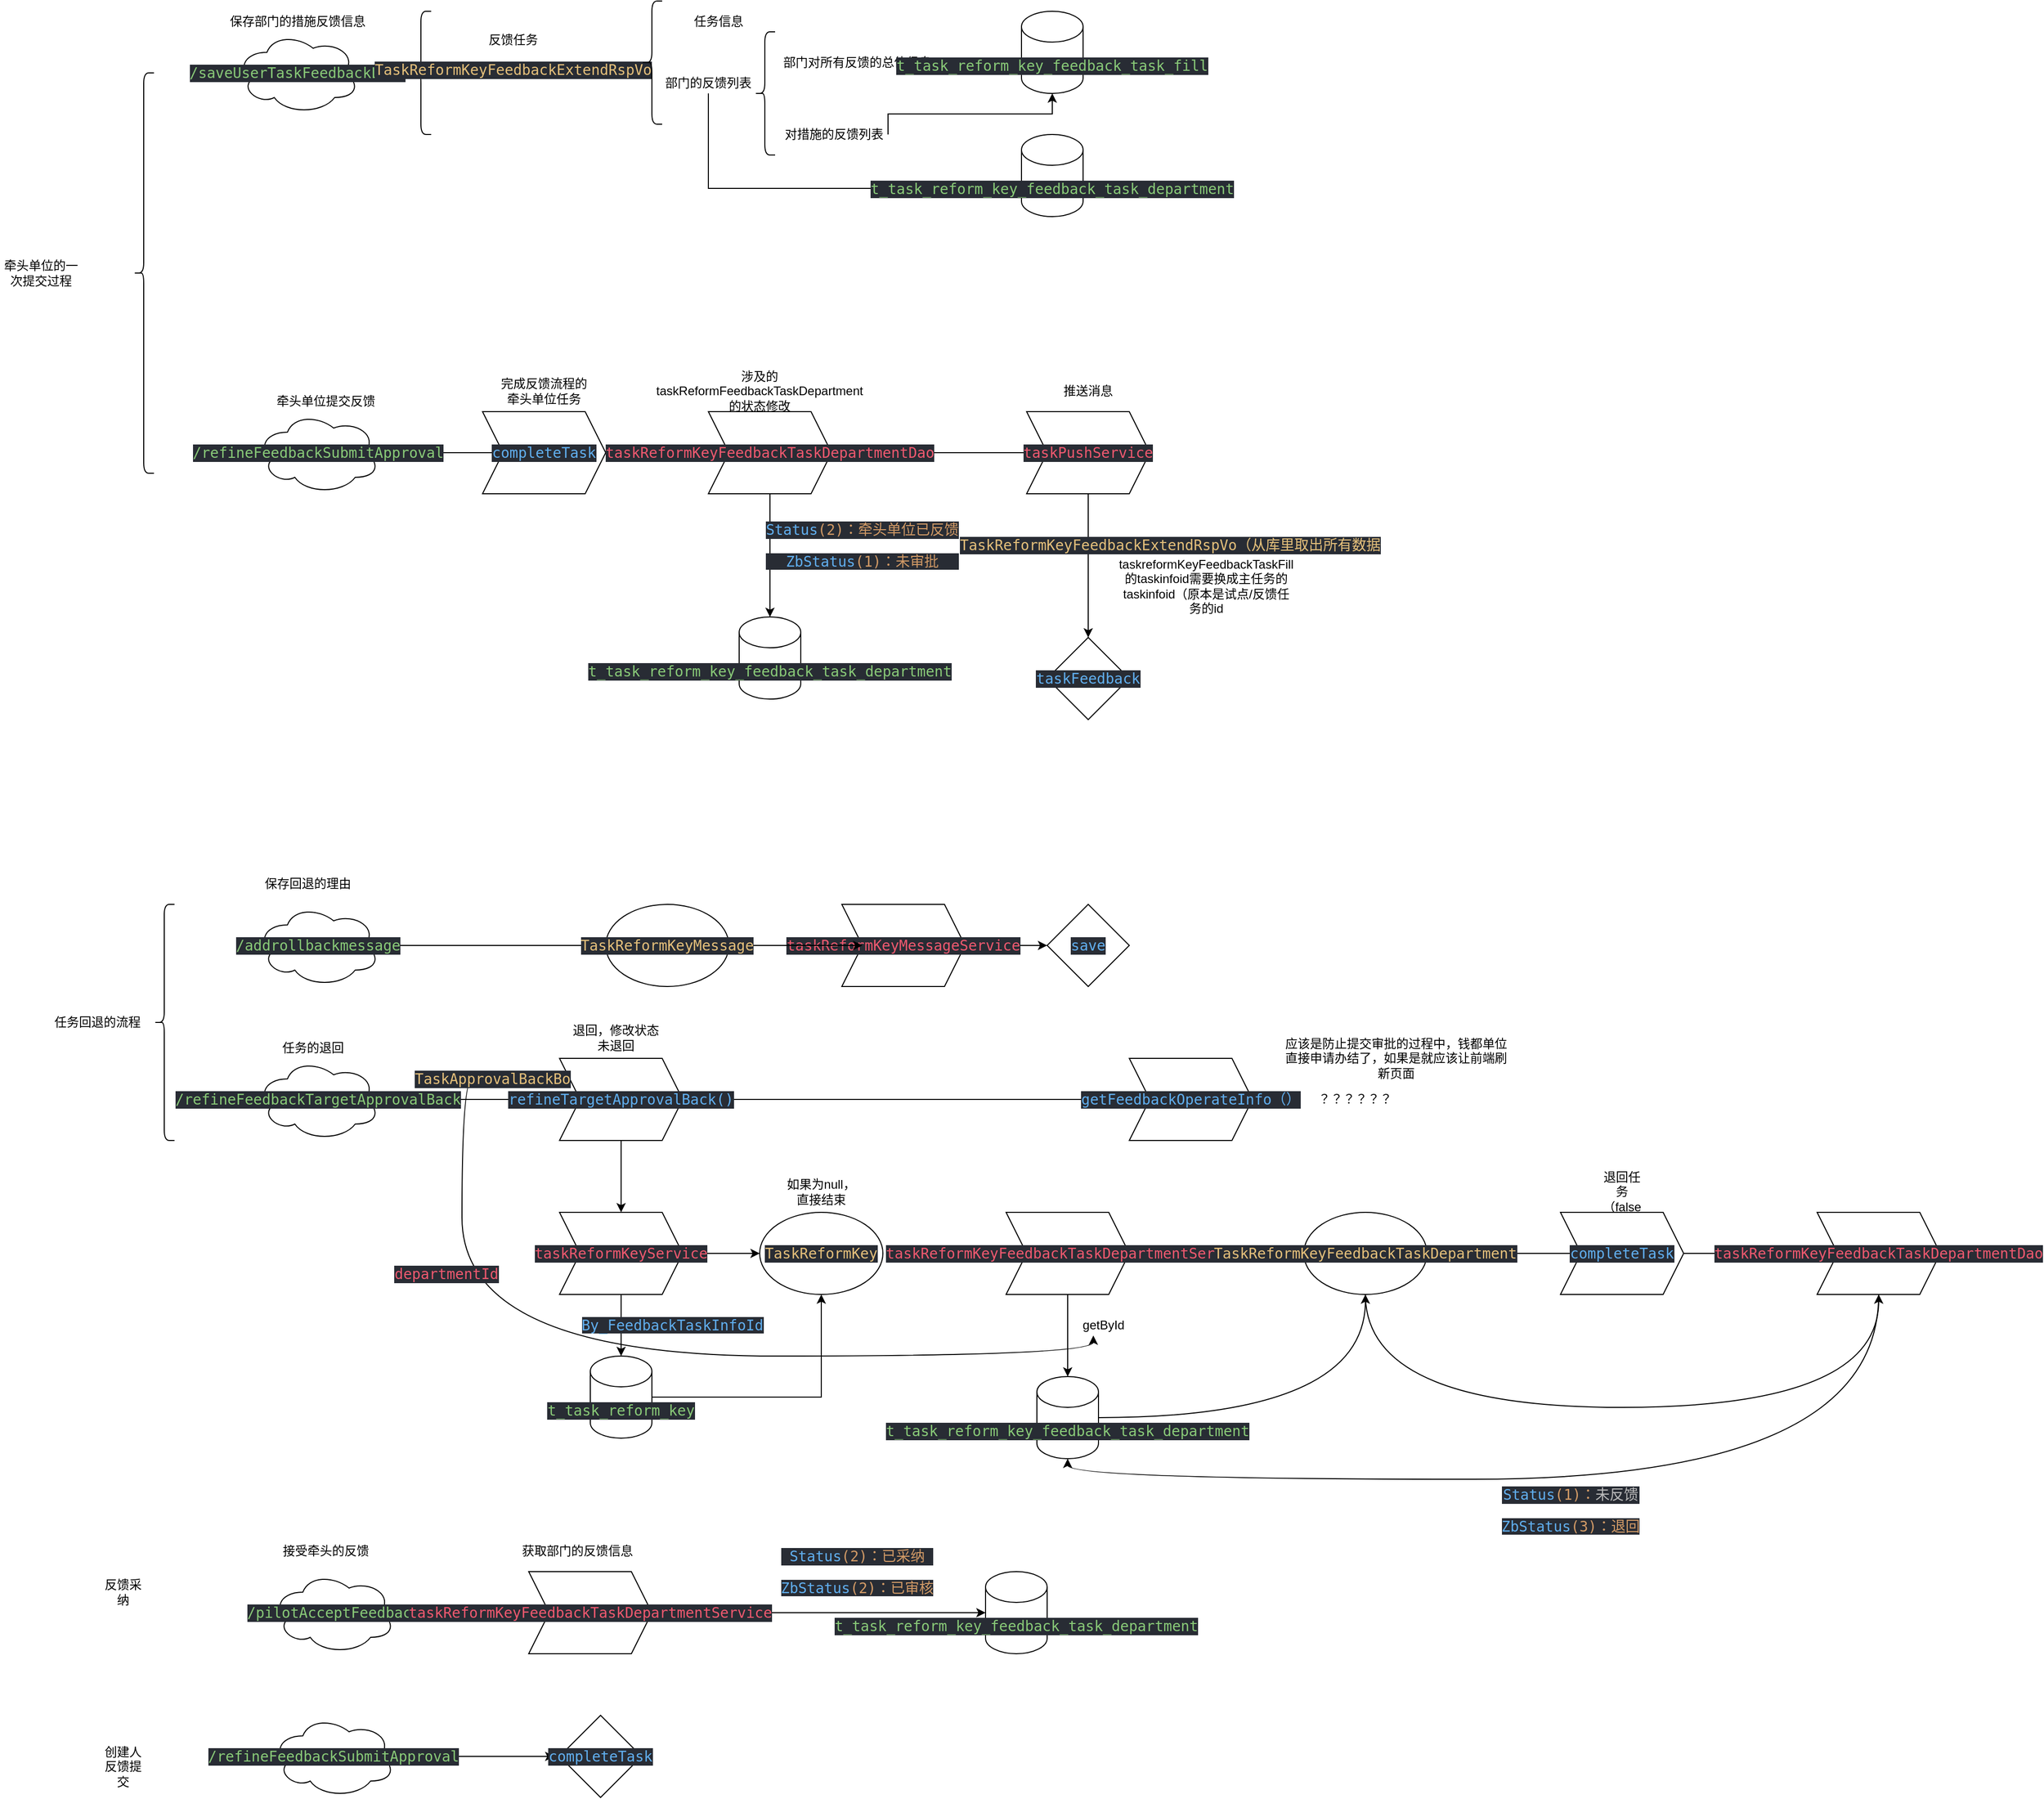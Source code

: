 <mxfile version="14.8.0" type="github">
  <diagram name="Page-1" id="2a216829-ef6e-dabb-86c1-c78162f3ba2b">
    <mxGraphModel dx="1662" dy="794" grid="1" gridSize="10" guides="1" tooltips="1" connect="1" arrows="1" fold="1" page="1" pageScale="1" pageWidth="850" pageHeight="1100" background="none" math="0" shadow="0">
      <root>
        <mxCell id="0" />
        <mxCell id="1" parent="0" />
        <mxCell id="TLTKrxweP8_kDLISeRTv-2" value="&lt;pre style=&quot;background-color: #282c34 ; color: #bbbbbb ; font-family: &amp;#34;jetbrains mono&amp;#34; , monospace ; font-size: 10.5pt&quot;&gt;&lt;span style=&quot;color: #89ca78&quot;&gt;/saveUserTaskFeedbackList&lt;/span&gt;&lt;/pre&gt;" style="ellipse;shape=cloud;whiteSpace=wrap;html=1;" parent="1" vertex="1">
          <mxGeometry x="240" y="50" width="120" height="80" as="geometry" />
        </mxCell>
        <mxCell id="TLTKrxweP8_kDLISeRTv-3" value="保存部门的措施反馈信息" style="text;html=1;strokeColor=none;fillColor=none;align=center;verticalAlign=middle;whiteSpace=wrap;rounded=0;" parent="1" vertex="1">
          <mxGeometry x="225" y="30" width="150" height="20" as="geometry" />
        </mxCell>
        <mxCell id="TLTKrxweP8_kDLISeRTv-4" style="edgeStyle=orthogonalEdgeStyle;rounded=0;orthogonalLoop=1;jettySize=auto;html=1;exitX=0.5;exitY=1;exitDx=0;exitDy=0;" parent="1" source="TLTKrxweP8_kDLISeRTv-3" target="TLTKrxweP8_kDLISeRTv-3" edge="1">
          <mxGeometry relative="1" as="geometry" />
        </mxCell>
        <mxCell id="TLTKrxweP8_kDLISeRTv-48" style="edgeStyle=orthogonalEdgeStyle;rounded=0;orthogonalLoop=1;jettySize=auto;html=1;entryX=0;entryY=0.5;entryDx=0;entryDy=0;" parent="1" source="TLTKrxweP8_kDLISeRTv-6" target="TLTKrxweP8_kDLISeRTv-47" edge="1">
          <mxGeometry relative="1" as="geometry" />
        </mxCell>
        <mxCell id="TLTKrxweP8_kDLISeRTv-6" value="&lt;pre style=&quot;background-color: #282c34 ; color: #bbbbbb ; font-family: &amp;#34;jetbrains mono&amp;#34; , monospace ; font-size: 10.5pt&quot;&gt;&lt;pre style=&quot;font-family: &amp;#34;jetbrains mono&amp;#34; , monospace ; font-size: 10.5pt&quot;&gt;&lt;span style=&quot;color: #89ca78&quot;&gt;/refineFeedbackSubmitApproval&lt;/span&gt;&lt;/pre&gt;&lt;/pre&gt;" style="ellipse;shape=cloud;whiteSpace=wrap;html=1;" parent="1" vertex="1">
          <mxGeometry x="260" y="420" width="120" height="80" as="geometry" />
        </mxCell>
        <mxCell id="TLTKrxweP8_kDLISeRTv-7" value="" style="shape=curlyBracket;whiteSpace=wrap;html=1;rounded=1;" parent="1" vertex="1">
          <mxGeometry x="410" y="30" width="20" height="120" as="geometry" />
        </mxCell>
        <mxCell id="TLTKrxweP8_kDLISeRTv-8" value="反馈任务&lt;br&gt;&lt;pre style=&quot;background-color: #282c34 ; color: #bbbbbb ; font-family: &amp;#34;jetbrains mono&amp;#34; , monospace ; font-size: 10.5pt&quot;&gt;&lt;span style=&quot;color: #e5c07b&quot;&gt;TaskReformKeyFeedbackExtendRspVo&lt;/span&gt;&lt;/pre&gt;" style="text;html=1;strokeColor=none;fillColor=none;align=center;verticalAlign=middle;whiteSpace=wrap;rounded=0;" parent="1" vertex="1">
          <mxGeometry x="470" y="70" width="80" height="20" as="geometry" />
        </mxCell>
        <mxCell id="TLTKrxweP8_kDLISeRTv-9" value="" style="shape=curlyBracket;whiteSpace=wrap;html=1;rounded=1;" parent="1" vertex="1">
          <mxGeometry x="635" y="20" width="20" height="120" as="geometry" />
        </mxCell>
        <mxCell id="TLTKrxweP8_kDLISeRTv-10" value="任务信息" style="text;html=1;strokeColor=none;fillColor=none;align=center;verticalAlign=middle;whiteSpace=wrap;rounded=0;" parent="1" vertex="1">
          <mxGeometry x="675" y="30" width="70" height="20" as="geometry" />
        </mxCell>
        <mxCell id="TLTKrxweP8_kDLISeRTv-44" style="edgeStyle=orthogonalEdgeStyle;rounded=0;orthogonalLoop=1;jettySize=auto;html=1;entryX=0;entryY=0;entryDx=0;entryDy=52.5;entryPerimeter=0;" parent="1" source="TLTKrxweP8_kDLISeRTv-11" target="TLTKrxweP8_kDLISeRTv-41" edge="1">
          <mxGeometry relative="1" as="geometry">
            <Array as="points">
              <mxPoint x="700" y="202" />
            </Array>
          </mxGeometry>
        </mxCell>
        <mxCell id="TLTKrxweP8_kDLISeRTv-11" value="部门的反馈列表" style="text;html=1;strokeColor=none;fillColor=none;align=center;verticalAlign=middle;whiteSpace=wrap;rounded=0;" parent="1" vertex="1">
          <mxGeometry x="655" y="90" width="90" height="20" as="geometry" />
        </mxCell>
        <mxCell id="TLTKrxweP8_kDLISeRTv-12" value="" style="shape=curlyBracket;whiteSpace=wrap;html=1;rounded=1;" parent="1" vertex="1">
          <mxGeometry x="745" y="50" width="20" height="120" as="geometry" />
        </mxCell>
        <mxCell id="TLTKrxweP8_kDLISeRTv-13" value="部门对所有反馈的总体信息" style="text;html=1;strokeColor=none;fillColor=none;align=center;verticalAlign=middle;whiteSpace=wrap;rounded=0;" parent="1" vertex="1">
          <mxGeometry x="755" y="70" width="180" height="20" as="geometry" />
        </mxCell>
        <mxCell id="TLTKrxweP8_kDLISeRTv-43" style="edgeStyle=orthogonalEdgeStyle;rounded=0;orthogonalLoop=1;jettySize=auto;html=1;entryX=0.5;entryY=1;entryDx=0;entryDy=0;entryPerimeter=0;exitX=1;exitY=0.5;exitDx=0;exitDy=0;" parent="1" source="TLTKrxweP8_kDLISeRTv-14" target="TLTKrxweP8_kDLISeRTv-42" edge="1">
          <mxGeometry relative="1" as="geometry">
            <Array as="points">
              <mxPoint x="875" y="130" />
              <mxPoint x="1035" y="130" />
            </Array>
          </mxGeometry>
        </mxCell>
        <mxCell id="TLTKrxweP8_kDLISeRTv-14" value="对措施的反馈列表" style="text;html=1;strokeColor=none;fillColor=none;align=center;verticalAlign=middle;whiteSpace=wrap;rounded=0;" parent="1" vertex="1">
          <mxGeometry x="770" y="140" width="105" height="20" as="geometry" />
        </mxCell>
        <mxCell id="TLTKrxweP8_kDLISeRTv-41" value="&lt;pre style=&quot;background-color: #282c34 ; color: #bbbbbb ; font-family: &amp;#34;jetbrains mono&amp;#34; , monospace ; font-size: 10.5pt&quot;&gt;&lt;span style=&quot;color: #89ca78&quot;&gt;t_task_reform_key_feedback_task_department&lt;/span&gt;&lt;/pre&gt;" style="shape=cylinder3;whiteSpace=wrap;html=1;boundedLbl=1;backgroundOutline=1;size=15;" parent="1" vertex="1">
          <mxGeometry x="1005" y="150" width="60" height="80" as="geometry" />
        </mxCell>
        <mxCell id="TLTKrxweP8_kDLISeRTv-42" value="&lt;pre style=&quot;background-color: #282c34 ; color: #bbbbbb ; font-family: &amp;#34;jetbrains mono&amp;#34; , monospace ; font-size: 10.5pt&quot;&gt;&lt;span style=&quot;color: #89ca78&quot;&gt;t_task_reform_key_feedback_task_fill&lt;/span&gt;&lt;/pre&gt;" style="shape=cylinder3;whiteSpace=wrap;html=1;boundedLbl=1;backgroundOutline=1;size=15;" parent="1" vertex="1">
          <mxGeometry x="1005" y="30" width="60" height="80" as="geometry" />
        </mxCell>
        <mxCell id="TLTKrxweP8_kDLISeRTv-45" value="牵头单位提交反馈" style="text;html=1;strokeColor=none;fillColor=none;align=center;verticalAlign=middle;whiteSpace=wrap;rounded=0;" parent="1" vertex="1">
          <mxGeometry x="260" y="400" width="135" height="20" as="geometry" />
        </mxCell>
        <mxCell id="TLTKrxweP8_kDLISeRTv-51" style="edgeStyle=orthogonalEdgeStyle;rounded=0;orthogonalLoop=1;jettySize=auto;html=1;entryX=0;entryY=0.5;entryDx=0;entryDy=0;" parent="1" source="TLTKrxweP8_kDLISeRTv-47" target="TLTKrxweP8_kDLISeRTv-50" edge="1">
          <mxGeometry relative="1" as="geometry" />
        </mxCell>
        <mxCell id="TLTKrxweP8_kDLISeRTv-47" value="&lt;pre style=&quot;background-color: #282c34 ; color: #bbbbbb ; font-family: &amp;#34;jetbrains mono&amp;#34; , monospace ; font-size: 10.5pt&quot;&gt;&lt;span style=&quot;color: #61afef&quot;&gt;completeTask&lt;/span&gt;&lt;/pre&gt;" style="shape=step;perimeter=stepPerimeter;whiteSpace=wrap;html=1;fixedSize=1;" parent="1" vertex="1">
          <mxGeometry x="480" y="420" width="120" height="80" as="geometry" />
        </mxCell>
        <mxCell id="TLTKrxweP8_kDLISeRTv-49" value="完成反馈流程的牵头单位任务" style="text;html=1;strokeColor=none;fillColor=none;align=center;verticalAlign=middle;whiteSpace=wrap;rounded=0;" parent="1" vertex="1">
          <mxGeometry x="495" y="390" width="90" height="20" as="geometry" />
        </mxCell>
        <mxCell id="TLTKrxweP8_kDLISeRTv-53" style="edgeStyle=orthogonalEdgeStyle;rounded=0;orthogonalLoop=1;jettySize=auto;html=1;" parent="1" source="TLTKrxweP8_kDLISeRTv-50" edge="1">
          <mxGeometry relative="1" as="geometry">
            <mxPoint x="760" y="620" as="targetPoint" />
          </mxGeometry>
        </mxCell>
        <mxCell id="TLTKrxweP8_kDLISeRTv-57" style="edgeStyle=orthogonalEdgeStyle;rounded=0;orthogonalLoop=1;jettySize=auto;html=1;" parent="1" source="TLTKrxweP8_kDLISeRTv-50" target="TLTKrxweP8_kDLISeRTv-56" edge="1">
          <mxGeometry relative="1" as="geometry" />
        </mxCell>
        <mxCell id="TLTKrxweP8_kDLISeRTv-50" value="&lt;pre style=&quot;background-color: #282c34 ; color: #bbbbbb ; font-family: &amp;#34;jetbrains mono&amp;#34; , monospace ; font-size: 10.5pt&quot;&gt;&lt;span style=&quot;color: #ef596f&quot;&gt;taskReformKeyFeedbackTaskDepartmentDao&lt;/span&gt;&lt;/pre&gt;" style="shape=step;perimeter=stepPerimeter;whiteSpace=wrap;html=1;fixedSize=1;" parent="1" vertex="1">
          <mxGeometry x="700" y="420" width="120" height="80" as="geometry" />
        </mxCell>
        <mxCell id="TLTKrxweP8_kDLISeRTv-52" value="涉及的taskReformFeedbackTaskDepartment的状态修改" style="text;html=1;strokeColor=none;fillColor=none;align=center;verticalAlign=middle;whiteSpace=wrap;rounded=0;" parent="1" vertex="1">
          <mxGeometry x="730" y="390" width="40" height="20" as="geometry" />
        </mxCell>
        <mxCell id="TLTKrxweP8_kDLISeRTv-55" value="&lt;pre style=&quot;background-color: #282c34 ; color: #bbbbbb ; font-family: &amp;#34;jetbrains mono&amp;#34; , monospace ; font-size: 10.5pt&quot;&gt;&lt;span style=&quot;color: #61afef&quot;&gt;Status&lt;/span&gt;&lt;span style=&quot;color: #d19a66&quot;&gt;(2)：牵头单位已反馈&lt;/span&gt;&lt;/pre&gt;&lt;pre style=&quot;background-color: #282c34 ; color: #bbbbbb ; font-family: &amp;#34;jetbrains mono&amp;#34; , monospace ; font-size: 10.5pt&quot;&gt;&lt;pre style=&quot;font-family: &amp;#34;jetbrains mono&amp;#34; , monospace ; font-size: 10.5pt&quot;&gt;&lt;span style=&quot;color: #61afef&quot;&gt;ZbStatus&lt;/span&gt;&lt;span style=&quot;color: #d19a66&quot;&gt;(1)：未审批&lt;/span&gt;&lt;/pre&gt;&lt;/pre&gt;" style="text;html=1;strokeColor=none;fillColor=none;align=center;verticalAlign=middle;whiteSpace=wrap;rounded=0;" parent="1" vertex="1">
          <mxGeometry x="830" y="540" width="40" height="20" as="geometry" />
        </mxCell>
        <mxCell id="TLTKrxweP8_kDLISeRTv-58" style="edgeStyle=orthogonalEdgeStyle;rounded=0;orthogonalLoop=1;jettySize=auto;html=1;" parent="1" source="TLTKrxweP8_kDLISeRTv-56" edge="1">
          <mxGeometry relative="1" as="geometry">
            <mxPoint x="1070" y="640" as="targetPoint" />
          </mxGeometry>
        </mxCell>
        <mxCell id="TLTKrxweP8_kDLISeRTv-56" value="&lt;pre style=&quot;background-color: #282c34 ; color: #bbbbbb ; font-family: &amp;#34;jetbrains mono&amp;#34; , monospace ; font-size: 10.5pt&quot;&gt;&lt;span style=&quot;color: #ef596f&quot;&gt;taskPushService&lt;/span&gt;&lt;/pre&gt;" style="shape=step;perimeter=stepPerimeter;whiteSpace=wrap;html=1;fixedSize=1;" parent="1" vertex="1">
          <mxGeometry x="1010" y="420" width="120" height="80" as="geometry" />
        </mxCell>
        <mxCell id="TLTKrxweP8_kDLISeRTv-59" value="&lt;pre style=&quot;background-color: #282c34 ; color: #bbbbbb ; font-family: &amp;#34;jetbrains mono&amp;#34; , monospace ; font-size: 10.5pt&quot;&gt;&lt;span style=&quot;color: #89ca78&quot;&gt;t_task_reform_key_feedback_task_department&lt;/span&gt;&lt;/pre&gt;" style="shape=cylinder3;whiteSpace=wrap;html=1;boundedLbl=1;backgroundOutline=1;size=15;" parent="1" vertex="1">
          <mxGeometry x="730" y="620" width="60" height="80" as="geometry" />
        </mxCell>
        <mxCell id="TLTKrxweP8_kDLISeRTv-60" value="推送消息" style="text;html=1;strokeColor=none;fillColor=none;align=center;verticalAlign=middle;whiteSpace=wrap;rounded=0;" parent="1" vertex="1">
          <mxGeometry x="1035" y="390" width="70" height="20" as="geometry" />
        </mxCell>
        <mxCell id="TLTKrxweP8_kDLISeRTv-61" value="&lt;pre style=&quot;background-color: rgb(40 , 44 , 52) ; color: rgb(187 , 187 , 187) ; font-family: &amp;#34;jetbrains mono&amp;#34; , monospace ; font-size: 10.5pt&quot;&gt;&lt;span style=&quot;color: rgb(229 , 192 , 123)&quot;&gt;TaskReformKeyFeedbackExtendRspVo（从库里取出所有数据&lt;/span&gt;&lt;/pre&gt;" style="text;html=1;strokeColor=none;fillColor=none;align=center;verticalAlign=middle;whiteSpace=wrap;rounded=0;" parent="1" vertex="1">
          <mxGeometry x="1130" y="540" width="40" height="20" as="geometry" />
        </mxCell>
        <mxCell id="TLTKrxweP8_kDLISeRTv-65" value="taskreformKeyFeedbackTaskFill的taskinfoid需要换成主任务的taskinfoid（原本是试点/反馈任务的id" style="text;html=1;strokeColor=none;fillColor=none;align=center;verticalAlign=middle;whiteSpace=wrap;rounded=0;" parent="1" vertex="1">
          <mxGeometry x="1100" y="580" width="170" height="20" as="geometry" />
        </mxCell>
        <mxCell id="TLTKrxweP8_kDLISeRTv-66" value="&lt;pre style=&quot;background-color: #282c34 ; color: #bbbbbb ; font-family: &amp;#34;jetbrains mono&amp;#34; , monospace ; font-size: 10.5pt&quot;&gt;&lt;span style=&quot;color: #61afef&quot;&gt;taskFeedback&lt;/span&gt;&lt;/pre&gt;" style="rhombus;whiteSpace=wrap;html=1;" parent="1" vertex="1">
          <mxGeometry x="1030" y="640" width="80" height="80" as="geometry" />
        </mxCell>
        <mxCell id="TLTKrxweP8_kDLISeRTv-67" value="" style="shape=curlyBracket;whiteSpace=wrap;html=1;rounded=1;" parent="1" vertex="1">
          <mxGeometry x="140" y="90" width="20" height="390" as="geometry" />
        </mxCell>
        <mxCell id="TLTKrxweP8_kDLISeRTv-68" value="牵头单位的一次提交过程" style="text;html=1;strokeColor=none;fillColor=none;align=center;verticalAlign=middle;whiteSpace=wrap;rounded=0;" parent="1" vertex="1">
          <mxGeometry x="10" y="275" width="80" height="20" as="geometry" />
        </mxCell>
        <mxCell id="TLTKrxweP8_kDLISeRTv-73" style="edgeStyle=orthogonalEdgeStyle;rounded=0;orthogonalLoop=1;jettySize=auto;html=1;" parent="1" source="TLTKrxweP8_kDLISeRTv-69" edge="1">
          <mxGeometry relative="1" as="geometry">
            <mxPoint x="600" y="940" as="targetPoint" />
          </mxGeometry>
        </mxCell>
        <mxCell id="TLTKrxweP8_kDLISeRTv-69" value="&lt;pre style=&quot;background-color: #282c34 ; color: #bbbbbb ; font-family: &amp;#34;jetbrains mono&amp;#34; , monospace ; font-size: 10.5pt&quot;&gt;&lt;span style=&quot;color: #89ca78&quot;&gt;/addrollbackmessage&lt;/span&gt;&lt;/pre&gt;" style="ellipse;shape=cloud;whiteSpace=wrap;html=1;" parent="1" vertex="1">
          <mxGeometry x="260" y="900" width="120" height="80" as="geometry" />
        </mxCell>
        <mxCell id="TLTKrxweP8_kDLISeRTv-70" value="保存回退的理由" style="text;html=1;strokeColor=none;fillColor=none;align=center;verticalAlign=middle;whiteSpace=wrap;rounded=0;" parent="1" vertex="1">
          <mxGeometry x="260" y="870" width="100" height="20" as="geometry" />
        </mxCell>
        <mxCell id="TLTKrxweP8_kDLISeRTv-78" style="edgeStyle=orthogonalEdgeStyle;rounded=0;orthogonalLoop=1;jettySize=auto;html=1;entryX=0;entryY=0.5;entryDx=0;entryDy=0;" parent="1" source="TLTKrxweP8_kDLISeRTv-72" target="TLTKrxweP8_kDLISeRTv-77" edge="1">
          <mxGeometry relative="1" as="geometry" />
        </mxCell>
        <mxCell id="TLTKrxweP8_kDLISeRTv-72" value="&lt;pre style=&quot;background-color: #282c34 ; color: #bbbbbb ; font-family: &amp;#34;jetbrains mono&amp;#34; , monospace ; font-size: 10.5pt&quot;&gt;&lt;span style=&quot;color: #ef596f&quot;&gt;taskReformKeyMessageService&lt;/span&gt;&lt;/pre&gt;" style="shape=step;perimeter=stepPerimeter;whiteSpace=wrap;html=1;fixedSize=1;" parent="1" vertex="1">
          <mxGeometry x="830" y="900" width="120" height="80" as="geometry" />
        </mxCell>
        <mxCell id="TLTKrxweP8_kDLISeRTv-75" style="edgeStyle=orthogonalEdgeStyle;rounded=0;orthogonalLoop=1;jettySize=auto;html=1;entryX=0;entryY=0.5;entryDx=0;entryDy=0;" parent="1" source="TLTKrxweP8_kDLISeRTv-74" target="TLTKrxweP8_kDLISeRTv-72" edge="1">
          <mxGeometry relative="1" as="geometry" />
        </mxCell>
        <mxCell id="TLTKrxweP8_kDLISeRTv-74" value="&lt;pre style=&quot;background-color: #282c34 ; color: #bbbbbb ; font-family: &amp;#34;jetbrains mono&amp;#34; , monospace ; font-size: 10.5pt&quot;&gt;&lt;span style=&quot;color: #e5c07b&quot;&gt;TaskReformKeyMessage&lt;/span&gt;&lt;/pre&gt;" style="ellipse;whiteSpace=wrap;html=1;" parent="1" vertex="1">
          <mxGeometry x="600" y="900" width="120" height="80" as="geometry" />
        </mxCell>
        <mxCell id="TLTKrxweP8_kDLISeRTv-77" value="&lt;pre style=&quot;background-color: #282c34 ; color: #bbbbbb ; font-family: &amp;#34;jetbrains mono&amp;#34; , monospace ; font-size: 10.5pt&quot;&gt;&lt;span style=&quot;color: #61afef&quot;&gt;save&lt;/span&gt;&lt;/pre&gt;" style="rhombus;whiteSpace=wrap;html=1;" parent="1" vertex="1">
          <mxGeometry x="1030" y="900" width="80" height="80" as="geometry" />
        </mxCell>
        <mxCell id="TLTKrxweP8_kDLISeRTv-81" style="edgeStyle=orthogonalEdgeStyle;rounded=0;orthogonalLoop=1;jettySize=auto;html=1;entryX=0;entryY=0.5;entryDx=0;entryDy=0;" parent="1" source="TLTKrxweP8_kDLISeRTv-79" target="TLTKrxweP8_kDLISeRTv-82" edge="1">
          <mxGeometry relative="1" as="geometry">
            <mxPoint x="550" y="1090" as="targetPoint" />
          </mxGeometry>
        </mxCell>
        <mxCell id="TLTKrxweP8_kDLISeRTv-79" value="&lt;pre style=&quot;background-color: #282c34 ; color: #bbbbbb ; font-family: &amp;#34;jetbrains mono&amp;#34; , monospace ; font-size: 10.5pt&quot;&gt;&lt;span style=&quot;color: #89ca78&quot;&gt;/refineFeedbackTargetApprovalBack&lt;/span&gt;&lt;/pre&gt;" style="ellipse;shape=cloud;whiteSpace=wrap;html=1;" parent="1" vertex="1">
          <mxGeometry x="260" y="1050" width="120" height="80" as="geometry" />
        </mxCell>
        <mxCell id="TLTKrxweP8_kDLISeRTv-80" value="任务的退回" style="text;html=1;strokeColor=none;fillColor=none;align=center;verticalAlign=middle;whiteSpace=wrap;rounded=0;" parent="1" vertex="1">
          <mxGeometry x="280" y="1030" width="70" height="20" as="geometry" />
        </mxCell>
        <mxCell id="TLTKrxweP8_kDLISeRTv-84" style="edgeStyle=orthogonalEdgeStyle;rounded=0;orthogonalLoop=1;jettySize=auto;html=1;entryX=0.5;entryY=0;entryDx=0;entryDy=0;" parent="1" source="TLTKrxweP8_kDLISeRTv-82" target="TLTKrxweP8_kDLISeRTv-85" edge="1">
          <mxGeometry relative="1" as="geometry">
            <mxPoint x="615" y="1190" as="targetPoint" />
          </mxGeometry>
        </mxCell>
        <mxCell id="TLTKrxweP8_kDLISeRTv-119" style="edgeStyle=orthogonalEdgeStyle;curved=1;rounded=0;orthogonalLoop=1;jettySize=auto;html=1;entryX=0;entryY=0.5;entryDx=0;entryDy=0;" parent="1" source="TLTKrxweP8_kDLISeRTv-82" target="TLTKrxweP8_kDLISeRTv-120" edge="1">
          <mxGeometry relative="1" as="geometry">
            <mxPoint x="1110" y="1090" as="targetPoint" />
          </mxGeometry>
        </mxCell>
        <mxCell id="TLTKrxweP8_kDLISeRTv-82" value="&lt;pre style=&quot;background-color: #282c34 ; color: #bbbbbb ; font-family: &amp;#34;jetbrains mono&amp;#34; , monospace ; font-size: 10.5pt&quot;&gt;&lt;span style=&quot;color: #61afef&quot;&gt;refineTargetApprovalBack()&lt;/span&gt;&lt;/pre&gt;" style="shape=step;perimeter=stepPerimeter;whiteSpace=wrap;html=1;fixedSize=1;" parent="1" vertex="1">
          <mxGeometry x="555" y="1050" width="120" height="80" as="geometry" />
        </mxCell>
        <mxCell id="TLTKrxweP8_kDLISeRTv-100" style="edgeStyle=orthogonalEdgeStyle;rounded=0;orthogonalLoop=1;jettySize=auto;html=1;entryX=0.25;entryY=1;entryDx=0;entryDy=0;curved=1;" parent="1" source="TLTKrxweP8_kDLISeRTv-83" target="TLTKrxweP8_kDLISeRTv-96" edge="1">
          <mxGeometry relative="1" as="geometry">
            <Array as="points">
              <mxPoint x="460" y="1070" />
              <mxPoint x="460" y="1340" />
              <mxPoint x="1075" y="1340" />
            </Array>
          </mxGeometry>
        </mxCell>
        <mxCell id="TLTKrxweP8_kDLISeRTv-83" value="&lt;pre style=&quot;background-color: #282c34 ; color: #bbbbbb ; font-family: &amp;#34;jetbrains mono&amp;#34; , monospace ; font-size: 10.5pt&quot;&gt;&lt;span style=&quot;color: #e5c07b&quot;&gt;TaskApprovalBackBo&lt;/span&gt;&lt;/pre&gt;" style="text;html=1;strokeColor=none;fillColor=none;align=center;verticalAlign=middle;whiteSpace=wrap;rounded=0;" parent="1" vertex="1">
          <mxGeometry x="470" y="1060" width="40" height="20" as="geometry" />
        </mxCell>
        <mxCell id="TLTKrxweP8_kDLISeRTv-87" style="edgeStyle=orthogonalEdgeStyle;rounded=0;orthogonalLoop=1;jettySize=auto;html=1;entryX=0.5;entryY=0;entryDx=0;entryDy=0;entryPerimeter=0;" parent="1" source="TLTKrxweP8_kDLISeRTv-85" target="TLTKrxweP8_kDLISeRTv-86" edge="1">
          <mxGeometry relative="1" as="geometry" />
        </mxCell>
        <mxCell id="TLTKrxweP8_kDLISeRTv-91" style="edgeStyle=orthogonalEdgeStyle;rounded=0;orthogonalLoop=1;jettySize=auto;html=1;entryX=0;entryY=0.5;entryDx=0;entryDy=0;" parent="1" source="TLTKrxweP8_kDLISeRTv-85" target="TLTKrxweP8_kDLISeRTv-90" edge="1">
          <mxGeometry relative="1" as="geometry" />
        </mxCell>
        <mxCell id="TLTKrxweP8_kDLISeRTv-85" value="&lt;pre style=&quot;background-color: #282c34 ; color: #bbbbbb ; font-family: &amp;#34;jetbrains mono&amp;#34; , monospace ; font-size: 10.5pt&quot;&gt;&lt;span style=&quot;color: #ef596f&quot;&gt;taskReformKeyService&lt;/span&gt;&lt;/pre&gt;" style="shape=step;perimeter=stepPerimeter;whiteSpace=wrap;html=1;fixedSize=1;" parent="1" vertex="1">
          <mxGeometry x="555" y="1200" width="120" height="80" as="geometry" />
        </mxCell>
        <mxCell id="TLTKrxweP8_kDLISeRTv-89" style="edgeStyle=orthogonalEdgeStyle;rounded=0;orthogonalLoop=1;jettySize=auto;html=1;entryX=0.5;entryY=1;entryDx=0;entryDy=0;" parent="1" source="TLTKrxweP8_kDLISeRTv-86" target="TLTKrxweP8_kDLISeRTv-90" edge="1">
          <mxGeometry relative="1" as="geometry">
            <mxPoint x="800" y="1270" as="targetPoint" />
          </mxGeometry>
        </mxCell>
        <mxCell id="TLTKrxweP8_kDLISeRTv-86" value="&lt;pre style=&quot;background-color: #282c34 ; color: #bbbbbb ; font-family: &amp;#34;jetbrains mono&amp;#34; , monospace ; font-size: 10.5pt&quot;&gt;&lt;span style=&quot;color: #89ca78&quot;&gt;t_task_reform_key&lt;/span&gt;&lt;/pre&gt;" style="shape=cylinder3;whiteSpace=wrap;html=1;boundedLbl=1;backgroundOutline=1;size=15;" parent="1" vertex="1">
          <mxGeometry x="585" y="1340" width="60" height="80" as="geometry" />
        </mxCell>
        <mxCell id="TLTKrxweP8_kDLISeRTv-88" value="&lt;span style=&quot;color: rgb(97 , 175 , 239) ; background-color: rgb(40 , 44 , 52) ; font-family: &amp;#34;jetbrains mono&amp;#34; , monospace ; font-size: 10.5pt&quot;&gt;By_FeedbackTaskInfoId&lt;/span&gt;" style="text;html=1;strokeColor=none;fillColor=none;align=center;verticalAlign=middle;whiteSpace=wrap;rounded=0;" parent="1" vertex="1">
          <mxGeometry x="645" y="1300" width="40" height="20" as="geometry" />
        </mxCell>
        <mxCell id="TLTKrxweP8_kDLISeRTv-90" value="&lt;pre style=&quot;background-color: #282c34 ; color: #bbbbbb ; font-family: &amp;#34;jetbrains mono&amp;#34; , monospace ; font-size: 10.5pt&quot;&gt;&lt;span style=&quot;color: #e5c07b&quot;&gt;TaskReformKey&lt;/span&gt;&lt;/pre&gt;" style="ellipse;whiteSpace=wrap;html=1;" parent="1" vertex="1">
          <mxGeometry x="750" y="1200" width="120" height="80" as="geometry" />
        </mxCell>
        <mxCell id="TLTKrxweP8_kDLISeRTv-93" value="如果为null，直接结束" style="text;html=1;strokeColor=none;fillColor=none;align=center;verticalAlign=middle;whiteSpace=wrap;rounded=0;" parent="1" vertex="1">
          <mxGeometry x="770" y="1170" width="80" height="20" as="geometry" />
        </mxCell>
        <mxCell id="TLTKrxweP8_kDLISeRTv-95" style="edgeStyle=orthogonalEdgeStyle;rounded=0;orthogonalLoop=1;jettySize=auto;html=1;entryX=0.5;entryY=0;entryDx=0;entryDy=0;entryPerimeter=0;" parent="1" source="TLTKrxweP8_kDLISeRTv-94" target="TLTKrxweP8_kDLISeRTv-97" edge="1">
          <mxGeometry relative="1" as="geometry">
            <mxPoint x="1050" y="1330" as="targetPoint" />
          </mxGeometry>
        </mxCell>
        <mxCell id="TLTKrxweP8_kDLISeRTv-94" value="&lt;pre style=&quot;background-color: #282c34 ; color: #bbbbbb ; font-family: &amp;#34;jetbrains mono&amp;#34; , monospace ; font-size: 10.5pt&quot;&gt;&lt;span style=&quot;color: #ef596f&quot;&gt;taskReformKeyFeedbackTaskDepartmentService&lt;/span&gt;&lt;/pre&gt;" style="shape=step;perimeter=stepPerimeter;whiteSpace=wrap;html=1;fixedSize=1;" parent="1" vertex="1">
          <mxGeometry x="990" y="1200" width="120" height="80" as="geometry" />
        </mxCell>
        <mxCell id="TLTKrxweP8_kDLISeRTv-96" value="getById" style="text;html=1;strokeColor=none;fillColor=none;align=center;verticalAlign=middle;whiteSpace=wrap;rounded=0;" parent="1" vertex="1">
          <mxGeometry x="1065" y="1300" width="40" height="20" as="geometry" />
        </mxCell>
        <mxCell id="TLTKrxweP8_kDLISeRTv-102" style="edgeStyle=orthogonalEdgeStyle;curved=1;rounded=0;orthogonalLoop=1;jettySize=auto;html=1;entryX=0.5;entryY=1;entryDx=0;entryDy=0;" parent="1" source="TLTKrxweP8_kDLISeRTv-97" target="TLTKrxweP8_kDLISeRTv-103" edge="1">
          <mxGeometry relative="1" as="geometry">
            <mxPoint x="1300" y="1240" as="targetPoint" />
          </mxGeometry>
        </mxCell>
        <mxCell id="TLTKrxweP8_kDLISeRTv-97" value="&lt;pre style=&quot;background-color: #282c34 ; color: #bbbbbb ; font-family: &amp;#34;jetbrains mono&amp;#34; , monospace ; font-size: 10.5pt&quot;&gt;&lt;span style=&quot;color: #89ca78&quot;&gt;t_task_reform_key_feedback_task_department&lt;/span&gt;&lt;/pre&gt;" style="shape=cylinder3;whiteSpace=wrap;html=1;boundedLbl=1;backgroundOutline=1;size=15;" parent="1" vertex="1">
          <mxGeometry x="1020" y="1360" width="60" height="80" as="geometry" />
        </mxCell>
        <mxCell id="TLTKrxweP8_kDLISeRTv-101" value="&lt;pre style=&quot;background-color: #282c34 ; color: #bbbbbb ; font-family: &amp;#34;jetbrains mono&amp;#34; , monospace ; font-size: 10.5pt&quot;&gt;&lt;span style=&quot;color: #ef596f&quot;&gt;departmentId&lt;/span&gt;&lt;/pre&gt;" style="text;html=1;strokeColor=none;fillColor=none;align=center;verticalAlign=middle;whiteSpace=wrap;rounded=0;" parent="1" vertex="1">
          <mxGeometry x="425" y="1250" width="40" height="20" as="geometry" />
        </mxCell>
        <mxCell id="TLTKrxweP8_kDLISeRTv-104" style="edgeStyle=orthogonalEdgeStyle;curved=1;rounded=0;orthogonalLoop=1;jettySize=auto;html=1;" parent="1" source="TLTKrxweP8_kDLISeRTv-103" target="TLTKrxweP8_kDLISeRTv-106" edge="1">
          <mxGeometry relative="1" as="geometry">
            <mxPoint x="1500" y="1240" as="targetPoint" />
          </mxGeometry>
        </mxCell>
        <mxCell id="TLTKrxweP8_kDLISeRTv-117" style="edgeStyle=orthogonalEdgeStyle;curved=1;rounded=0;orthogonalLoop=1;jettySize=auto;html=1;entryX=0.5;entryY=1;entryDx=0;entryDy=0;" parent="1" source="TLTKrxweP8_kDLISeRTv-103" target="TLTKrxweP8_kDLISeRTv-110" edge="1">
          <mxGeometry relative="1" as="geometry">
            <Array as="points">
              <mxPoint x="1340" y="1390" />
              <mxPoint x="1840" y="1390" />
            </Array>
          </mxGeometry>
        </mxCell>
        <mxCell id="TLTKrxweP8_kDLISeRTv-103" value="&lt;pre style=&quot;background-color: #282c34 ; color: #bbbbbb ; font-family: &amp;#34;jetbrains mono&amp;#34; , monospace ; font-size: 10.5pt&quot;&gt;&lt;span style=&quot;color: #e5c07b&quot;&gt;TaskReformKeyFeedbackTaskDepartment&lt;/span&gt;&lt;/pre&gt;" style="ellipse;whiteSpace=wrap;html=1;" parent="1" vertex="1">
          <mxGeometry x="1280" y="1200" width="120" height="80" as="geometry" />
        </mxCell>
        <mxCell id="TLTKrxweP8_kDLISeRTv-109" style="edgeStyle=orthogonalEdgeStyle;curved=1;rounded=0;orthogonalLoop=1;jettySize=auto;html=1;entryX=0;entryY=0.5;entryDx=0;entryDy=0;" parent="1" source="TLTKrxweP8_kDLISeRTv-106" target="TLTKrxweP8_kDLISeRTv-110" edge="1">
          <mxGeometry relative="1" as="geometry">
            <mxPoint x="1810" y="1240" as="targetPoint" />
          </mxGeometry>
        </mxCell>
        <mxCell id="TLTKrxweP8_kDLISeRTv-106" value="&lt;pre style=&quot;background-color: #282c34 ; color: #bbbbbb ; font-family: &amp;#34;jetbrains mono&amp;#34; , monospace ; font-size: 10.5pt&quot;&gt;&lt;span style=&quot;color: #61afef&quot;&gt;completeTask&lt;/span&gt;&lt;/pre&gt;" style="shape=step;perimeter=stepPerimeter;whiteSpace=wrap;html=1;fixedSize=1;" parent="1" vertex="1">
          <mxGeometry x="1530" y="1200" width="120" height="80" as="geometry" />
        </mxCell>
        <mxCell id="TLTKrxweP8_kDLISeRTv-108" value="退回任务（false" style="text;html=1;strokeColor=none;fillColor=none;align=center;verticalAlign=middle;whiteSpace=wrap;rounded=0;" parent="1" vertex="1">
          <mxGeometry x="1570" y="1170" width="40" height="20" as="geometry" />
        </mxCell>
        <mxCell id="TLTKrxweP8_kDLISeRTv-118" style="edgeStyle=orthogonalEdgeStyle;curved=1;rounded=0;orthogonalLoop=1;jettySize=auto;html=1;entryX=0.5;entryY=1;entryDx=0;entryDy=0;entryPerimeter=0;" parent="1" source="TLTKrxweP8_kDLISeRTv-110" target="TLTKrxweP8_kDLISeRTv-97" edge="1">
          <mxGeometry relative="1" as="geometry">
            <Array as="points">
              <mxPoint x="1840" y="1460" />
              <mxPoint x="1050" y="1460" />
            </Array>
          </mxGeometry>
        </mxCell>
        <mxCell id="TLTKrxweP8_kDLISeRTv-110" value="&lt;pre style=&quot;background-color: #282c34 ; color: #bbbbbb ; font-family: &amp;#34;jetbrains mono&amp;#34; , monospace ; font-size: 10.5pt&quot;&gt;&lt;span style=&quot;color: #ef596f&quot;&gt;taskReformKeyFeedbackTaskDepartmentDao&lt;/span&gt;&lt;/pre&gt;" style="shape=step;perimeter=stepPerimeter;whiteSpace=wrap;html=1;fixedSize=1;" parent="1" vertex="1">
          <mxGeometry x="1780" y="1200" width="120" height="80" as="geometry" />
        </mxCell>
        <mxCell id="TLTKrxweP8_kDLISeRTv-113" value="&lt;pre style=&quot;background-color: #282c34 ; color: #bbbbbb ; font-family: &amp;#34;jetbrains mono&amp;#34; , monospace ; font-size: 10.5pt&quot;&gt;&lt;span style=&quot;color: #61afef&quot;&gt;Status&lt;/span&gt;&lt;span style=&quot;color: #d19a66&quot;&gt;(1)：&lt;/span&gt;未反馈&lt;/pre&gt;&lt;pre style=&quot;background-color: #282c34 ; color: #bbbbbb ; font-family: &amp;#34;jetbrains mono&amp;#34; , monospace ; font-size: 10.5pt&quot;&gt;&lt;pre style=&quot;font-family: &amp;#34;jetbrains mono&amp;#34; , monospace ; font-size: 10.5pt&quot;&gt;&lt;span style=&quot;color: #61afef&quot;&gt;ZbStatus&lt;/span&gt;&lt;span style=&quot;color: #d19a66&quot;&gt;(3)：退回&lt;/span&gt;&lt;/pre&gt;&lt;/pre&gt;" style="text;html=1;strokeColor=none;fillColor=none;align=center;verticalAlign=middle;whiteSpace=wrap;rounded=0;" parent="1" vertex="1">
          <mxGeometry x="1520" y="1480" width="40" height="20" as="geometry" />
        </mxCell>
        <mxCell id="TLTKrxweP8_kDLISeRTv-120" value="&lt;pre style=&quot;background-color: #282c34 ; color: #bbbbbb ; font-family: &amp;#34;jetbrains mono&amp;#34; , monospace ; font-size: 10.5pt&quot;&gt;&lt;span style=&quot;color: #61afef&quot;&gt;getFeedbackOperateInfo（）&lt;/span&gt;&lt;/pre&gt;" style="shape=step;perimeter=stepPerimeter;whiteSpace=wrap;html=1;fixedSize=1;" parent="1" vertex="1">
          <mxGeometry x="1110" y="1050" width="120" height="80" as="geometry" />
        </mxCell>
        <mxCell id="TLTKrxweP8_kDLISeRTv-121" value="退回，修改状态未退回" style="text;html=1;strokeColor=none;fillColor=none;align=center;verticalAlign=middle;whiteSpace=wrap;rounded=0;" parent="1" vertex="1">
          <mxGeometry x="565" y="1020" width="90" height="20" as="geometry" />
        </mxCell>
        <mxCell id="TLTKrxweP8_kDLISeRTv-122" value="？？？？？？" style="text;html=1;strokeColor=none;fillColor=none;align=center;verticalAlign=middle;whiteSpace=wrap;rounded=0;" parent="1" vertex="1">
          <mxGeometry x="1310" y="1080" width="40" height="20" as="geometry" />
        </mxCell>
        <mxCell id="TLTKrxweP8_kDLISeRTv-123" value="应该是防止提交审批的过程中，钱都单位直接申请办结了，如果是就应该让前端刷新页面" style="text;html=1;strokeColor=none;fillColor=none;align=center;verticalAlign=middle;whiteSpace=wrap;rounded=0;" parent="1" vertex="1">
          <mxGeometry x="1260" y="1040" width="220" height="20" as="geometry" />
        </mxCell>
        <mxCell id="TLTKrxweP8_kDLISeRTv-124" value="" style="shape=curlyBracket;whiteSpace=wrap;html=1;rounded=1;size=0.5;" parent="1" vertex="1">
          <mxGeometry x="160" y="900" width="20" height="230" as="geometry" />
        </mxCell>
        <mxCell id="TLTKrxweP8_kDLISeRTv-125" value="任务回退的流程" style="text;html=1;strokeColor=none;fillColor=none;align=center;verticalAlign=middle;whiteSpace=wrap;rounded=0;" parent="1" vertex="1">
          <mxGeometry x="60" y="1005" width="90" height="20" as="geometry" />
        </mxCell>
        <mxCell id="TLTKrxweP8_kDLISeRTv-128" style="edgeStyle=orthogonalEdgeStyle;curved=1;rounded=0;orthogonalLoop=1;jettySize=auto;html=1;entryX=0;entryY=0.5;entryDx=0;entryDy=0;" parent="1" source="TLTKrxweP8_kDLISeRTv-126" target="TLTKrxweP8_kDLISeRTv-129" edge="1">
          <mxGeometry relative="1" as="geometry">
            <mxPoint x="510" y="1590" as="targetPoint" />
          </mxGeometry>
        </mxCell>
        <mxCell id="TLTKrxweP8_kDLISeRTv-126" value="&lt;pre style=&quot;background-color: #282c34 ; color: #bbbbbb ; font-family: &amp;#34;jetbrains mono&amp;#34; , monospace ; font-size: 10.5pt&quot;&gt;&lt;span style=&quot;color: #89ca78&quot;&gt;/pilotAcceptFeedback&lt;/span&gt;&lt;/pre&gt;" style="ellipse;shape=cloud;whiteSpace=wrap;html=1;" parent="1" vertex="1">
          <mxGeometry x="275" y="1550" width="120" height="80" as="geometry" />
        </mxCell>
        <mxCell id="TLTKrxweP8_kDLISeRTv-127" value="接受牵头的反馈" style="text;html=1;strokeColor=none;fillColor=none;align=center;verticalAlign=middle;whiteSpace=wrap;rounded=0;" parent="1" vertex="1">
          <mxGeometry x="275" y="1520" width="105" height="20" as="geometry" />
        </mxCell>
        <mxCell id="TLTKrxweP8_kDLISeRTv-131" style="edgeStyle=orthogonalEdgeStyle;curved=1;rounded=0;orthogonalLoop=1;jettySize=auto;html=1;entryX=0;entryY=0.5;entryDx=0;entryDy=0;entryPerimeter=0;" parent="1" source="TLTKrxweP8_kDLISeRTv-129" target="TLTKrxweP8_kDLISeRTv-136" edge="1">
          <mxGeometry relative="1" as="geometry">
            <mxPoint x="930" y="1590" as="targetPoint" />
          </mxGeometry>
        </mxCell>
        <mxCell id="TLTKrxweP8_kDLISeRTv-129" value="&lt;pre style=&quot;background-color: #282c34 ; color: #bbbbbb ; font-family: &amp;#34;jetbrains mono&amp;#34; , monospace ; font-size: 10.5pt&quot;&gt;&lt;span style=&quot;color: #ef596f&quot;&gt;taskReformKeyFeedbackTaskDepartmentService&lt;/span&gt;&lt;/pre&gt;" style="shape=step;perimeter=stepPerimeter;whiteSpace=wrap;html=1;fixedSize=1;" parent="1" vertex="1">
          <mxGeometry x="525" y="1550" width="120" height="80" as="geometry" />
        </mxCell>
        <mxCell id="TLTKrxweP8_kDLISeRTv-130" value="获取部门的反馈信息" style="text;html=1;strokeColor=none;fillColor=none;align=center;verticalAlign=middle;whiteSpace=wrap;rounded=0;" parent="1" vertex="1">
          <mxGeometry x="500" y="1520" width="145" height="20" as="geometry" />
        </mxCell>
        <mxCell id="TLTKrxweP8_kDLISeRTv-135" value="&lt;pre style=&quot;background-color: #282c34 ; color: #bbbbbb ; font-family: &amp;#34;jetbrains mono&amp;#34; , monospace ; font-size: 10.5pt&quot;&gt;&lt;span style=&quot;color: #61afef&quot;&gt;Status&lt;/span&gt;&lt;span style=&quot;color: #d19a66&quot;&gt;(2)：已采纳&lt;/span&gt;&lt;/pre&gt;&lt;pre style=&quot;background-color: #282c34 ; color: #bbbbbb ; font-family: &amp;#34;jetbrains mono&amp;#34; , monospace ; font-size: 10.5pt&quot;&gt;&lt;pre style=&quot;font-family: &amp;#34;jetbrains mono&amp;#34; , monospace ; font-size: 10.5pt&quot;&gt;&lt;span style=&quot;color: #61afef&quot;&gt;ZbStatus&lt;/span&gt;&lt;span style=&quot;color: #d19a66&quot;&gt;(2)：已审核&lt;/span&gt;&lt;/pre&gt;&lt;/pre&gt;" style="text;html=1;strokeColor=none;fillColor=none;align=center;verticalAlign=middle;whiteSpace=wrap;rounded=0;" parent="1" vertex="1">
          <mxGeometry x="825" y="1540" width="40" height="20" as="geometry" />
        </mxCell>
        <mxCell id="TLTKrxweP8_kDLISeRTv-136" value="&lt;pre style=&quot;background-color: #282c34 ; color: #bbbbbb ; font-family: &amp;#34;jetbrains mono&amp;#34; , monospace ; font-size: 10.5pt&quot;&gt;&lt;span style=&quot;color: #89ca78&quot;&gt;t_task_reform_key_feedback_task_department&lt;/span&gt;&lt;/pre&gt;" style="shape=cylinder3;whiteSpace=wrap;html=1;boundedLbl=1;backgroundOutline=1;size=15;" parent="1" vertex="1">
          <mxGeometry x="970" y="1550" width="60" height="80" as="geometry" />
        </mxCell>
        <mxCell id="TLTKrxweP8_kDLISeRTv-138" style="edgeStyle=orthogonalEdgeStyle;curved=1;rounded=0;orthogonalLoop=1;jettySize=auto;html=1;" parent="1" source="TLTKrxweP8_kDLISeRTv-137" edge="1">
          <mxGeometry relative="1" as="geometry">
            <mxPoint x="550" y="1730" as="targetPoint" />
          </mxGeometry>
        </mxCell>
        <mxCell id="TLTKrxweP8_kDLISeRTv-137" value="&lt;pre style=&quot;background-color: #282c34 ; color: #bbbbbb ; font-family: &amp;#34;jetbrains mono&amp;#34; , monospace ; font-size: 10.5pt&quot;&gt;&lt;span style=&quot;color: #89ca78&quot;&gt;/refineFeedbackSubmitApproval&lt;/span&gt;&lt;/pre&gt;" style="ellipse;shape=cloud;whiteSpace=wrap;html=1;" parent="1" vertex="1">
          <mxGeometry x="275" y="1690" width="120" height="80" as="geometry" />
        </mxCell>
        <mxCell id="TLTKrxweP8_kDLISeRTv-139" value="&lt;pre style=&quot;background-color: #282c34 ; color: #bbbbbb ; font-family: &amp;#34;jetbrains mono&amp;#34; , monospace ; font-size: 10.5pt&quot;&gt;&lt;span style=&quot;color: #61afef&quot;&gt;completeTask&lt;/span&gt;&lt;/pre&gt;" style="rhombus;whiteSpace=wrap;html=1;" parent="1" vertex="1">
          <mxGeometry x="555" y="1690" width="80" height="80" as="geometry" />
        </mxCell>
        <mxCell id="s6v7aNHdyabqT3WJLsEL-3" value="反馈采纳" style="text;html=1;strokeColor=none;fillColor=none;align=center;verticalAlign=middle;whiteSpace=wrap;rounded=0;" vertex="1" parent="1">
          <mxGeometry x="110" y="1560" width="40" height="20" as="geometry" />
        </mxCell>
        <mxCell id="s6v7aNHdyabqT3WJLsEL-5" value="创建人反馈提交" style="text;html=1;strokeColor=none;fillColor=none;align=center;verticalAlign=middle;whiteSpace=wrap;rounded=0;" vertex="1" parent="1">
          <mxGeometry x="110" y="1730" width="40" height="20" as="geometry" />
        </mxCell>
      </root>
    </mxGraphModel>
  </diagram>
</mxfile>
